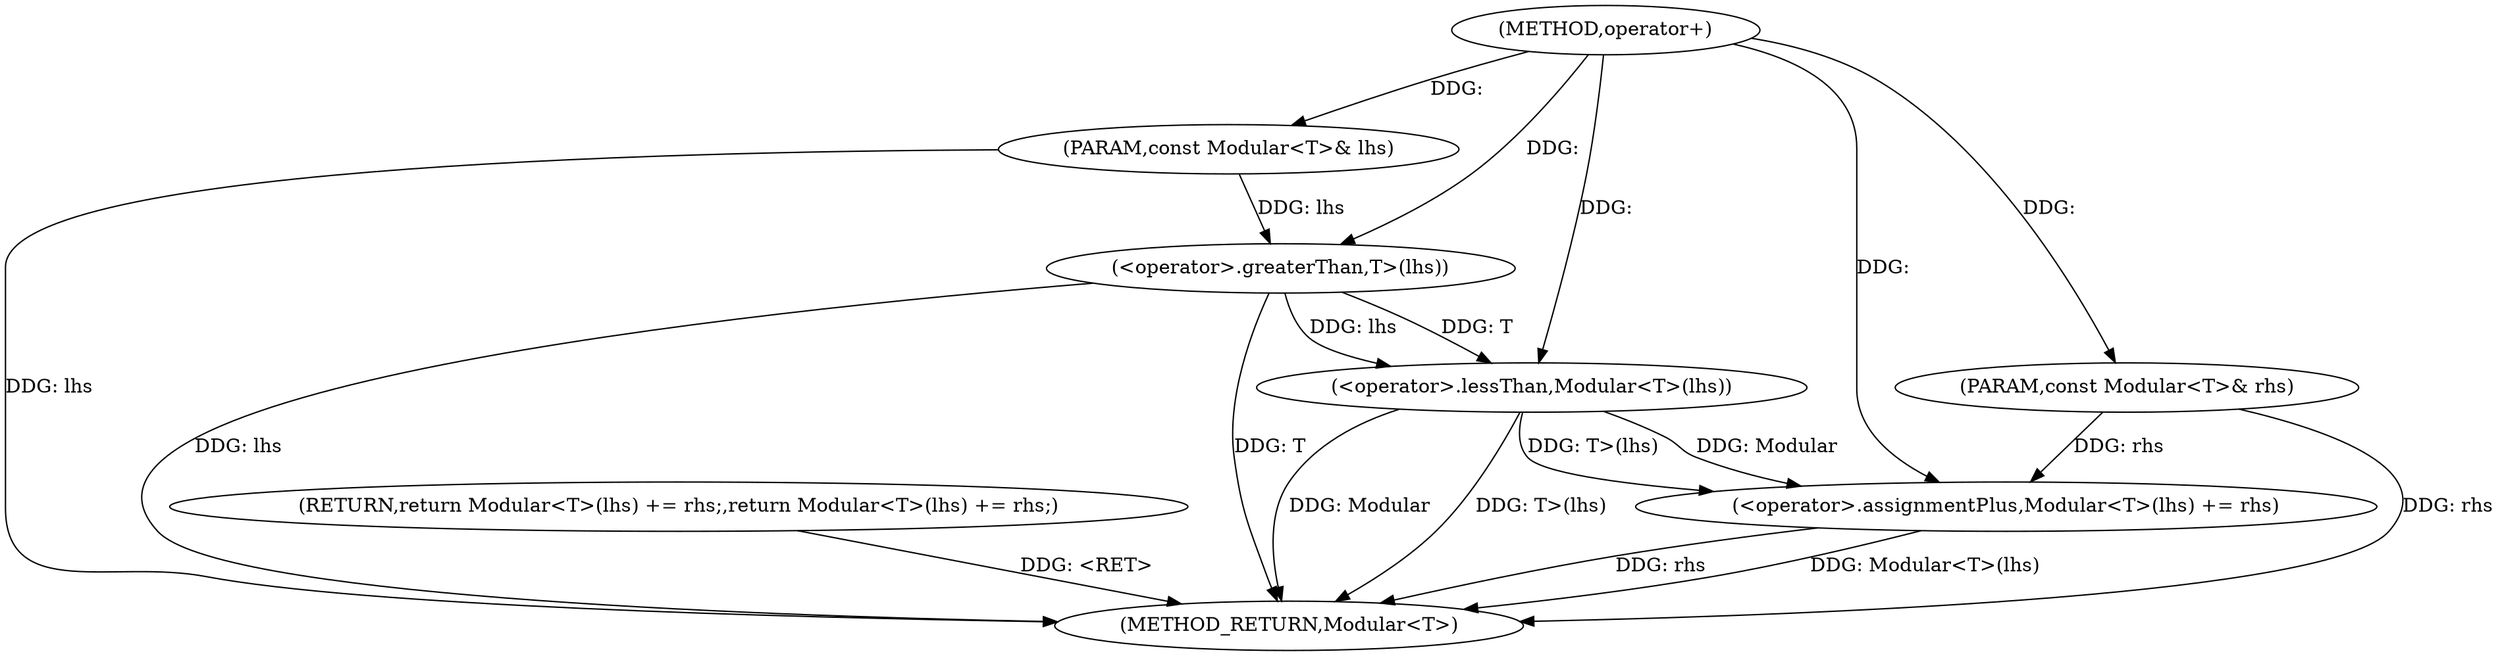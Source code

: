 digraph "operator+" {  
"1000789" [label = "(METHOD,operator+)" ]
"1000801" [label = "(METHOD_RETURN,Modular<T>)" ]
"1000790" [label = "(PARAM,const Modular<T>& lhs)" ]
"1000791" [label = "(PARAM,const Modular<T>& rhs)" ]
"1000793" [label = "(RETURN,return Modular<T>(lhs) += rhs;,return Modular<T>(lhs) += rhs;)" ]
"1000794" [label = "(<operator>.assignmentPlus,Modular<T>(lhs) += rhs)" ]
"1000795" [label = "(<operator>.lessThan,Modular<T>(lhs))" ]
"1000797" [label = "(<operator>.greaterThan,T>(lhs))" ]
  "1000793" -> "1000801"  [ label = "DDG: <RET>"] 
  "1000790" -> "1000801"  [ label = "DDG: lhs"] 
  "1000791" -> "1000801"  [ label = "DDG: rhs"] 
  "1000797" -> "1000801"  [ label = "DDG: lhs"] 
  "1000795" -> "1000801"  [ label = "DDG: T>(lhs)"] 
  "1000794" -> "1000801"  [ label = "DDG: Modular<T>(lhs)"] 
  "1000794" -> "1000801"  [ label = "DDG: rhs"] 
  "1000797" -> "1000801"  [ label = "DDG: T"] 
  "1000795" -> "1000801"  [ label = "DDG: Modular"] 
  "1000789" -> "1000790"  [ label = "DDG: "] 
  "1000789" -> "1000791"  [ label = "DDG: "] 
  "1000791" -> "1000794"  [ label = "DDG: rhs"] 
  "1000789" -> "1000794"  [ label = "DDG: "] 
  "1000795" -> "1000794"  [ label = "DDG: Modular"] 
  "1000795" -> "1000794"  [ label = "DDG: T>(lhs)"] 
  "1000789" -> "1000795"  [ label = "DDG: "] 
  "1000797" -> "1000795"  [ label = "DDG: T"] 
  "1000797" -> "1000795"  [ label = "DDG: lhs"] 
  "1000789" -> "1000797"  [ label = "DDG: "] 
  "1000790" -> "1000797"  [ label = "DDG: lhs"] 
}
